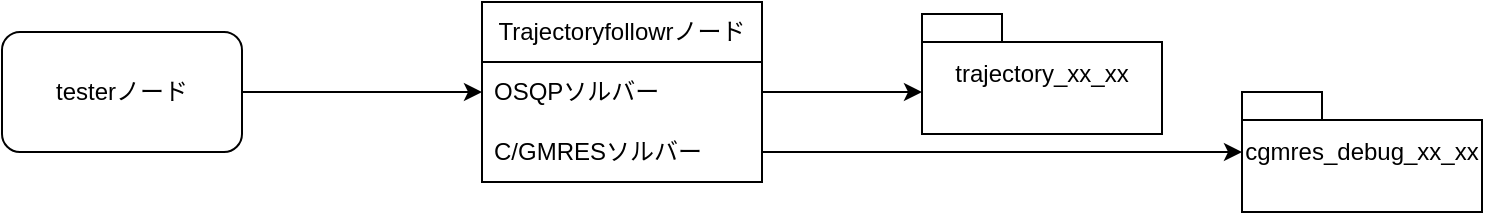 <mxfile version="12.2.4" pages="1"><diagram id="SZ-53vV3gPPtnWqtoAIy" name="Page-1"><mxGraphModel dx="599" dy="321" grid="0" gridSize="10" guides="1" tooltips="1" connect="1" arrows="1" fold="1" page="1" pageScale="1" pageWidth="827" pageHeight="1169" math="0" shadow="0"><root><mxCell id="0"/><mxCell id="1" parent="0"/><mxCell id="2" value="testerノード" style="rounded=1;whiteSpace=wrap;html=1;" parent="1" vertex="1"><mxGeometry x="40" y="35" width="120" height="60" as="geometry"/></mxCell><mxCell id="3" value="Trajectoryfollowrノード" style="swimlane;fontStyle=0;childLayout=stackLayout;horizontal=1;startSize=30;horizontalStack=0;resizeParent=1;resizeParentMax=0;resizeLast=0;collapsible=1;marginBottom=0;whiteSpace=wrap;html=1;" parent="1" vertex="1"><mxGeometry x="280" y="20" width="140" height="90" as="geometry"/></mxCell><mxCell id="15" value="OSQPソルバー" style="text;strokeColor=none;fillColor=none;align=left;verticalAlign=middle;spacingLeft=4;spacingRight=4;overflow=hidden;points=[[0,0.5],[1,0.5]];portConstraint=eastwest;rotatable=0;whiteSpace=wrap;html=1;" parent="3" vertex="1"><mxGeometry y="30" width="140" height="30" as="geometry"/></mxCell><mxCell id="16" value="C/GMRESソルバー" style="text;strokeColor=none;fillColor=none;align=left;verticalAlign=middle;spacingLeft=4;spacingRight=4;overflow=hidden;points=[[0,0.5],[1,0.5]];portConstraint=eastwest;rotatable=0;whiteSpace=wrap;html=1;" parent="3" vertex="1"><mxGeometry y="60" width="140" height="30" as="geometry"/></mxCell><mxCell id="9" value="" style="endArrow=classic;html=1;exitX=1;exitY=0.5;exitDx=0;exitDy=0;entryX=0;entryY=0.5;entryDx=0;entryDy=0;" parent="1" source="2" target="3" edge="1"><mxGeometry width="50" height="50" relative="1" as="geometry"><mxPoint x="400" y="320" as="sourcePoint"/><mxPoint x="450" y="270" as="targetPoint"/></mxGeometry></mxCell><mxCell id="21" value="" style="shape=folder;fontStyle=1;spacingTop=10;tabWidth=40;tabHeight=14;tabPosition=left;html=1;whiteSpace=wrap;" parent="1" vertex="1"><mxGeometry x="500" y="26" width="120" height="60" as="geometry"/></mxCell><mxCell id="23" value="trajectory_xx_xx" style="text;html=1;strokeColor=none;fillColor=none;align=center;verticalAlign=middle;whiteSpace=wrap;rounded=0;" parent="1" vertex="1"><mxGeometry x="520" y="41" width="80" height="30" as="geometry"/></mxCell><mxCell id="22" value="" style="endArrow=classic;html=1;exitX=1;exitY=0.5;exitDx=0;exitDy=0;" parent="1" source="15" edge="1"><mxGeometry width="50" height="50" relative="1" as="geometry"><mxPoint x="400" y="320" as="sourcePoint"/><mxPoint x="500" y="65" as="targetPoint"/></mxGeometry></mxCell><mxCell id="26" value="" style="shape=folder;fontStyle=1;spacingTop=10;tabWidth=40;tabHeight=14;tabPosition=left;html=1;whiteSpace=wrap;" parent="1" vertex="1"><mxGeometry x="660" y="65" width="120" height="60" as="geometry"/></mxCell><mxCell id="27" value="cgmres_debug_xx_xx" style="text;html=1;strokeColor=none;fillColor=none;align=center;verticalAlign=middle;whiteSpace=wrap;rounded=0;" parent="1" vertex="1"><mxGeometry x="660" y="80" width="120" height="30" as="geometry"/></mxCell><mxCell id="20" value="" style="endArrow=classic;html=1;exitX=1;exitY=0.5;exitDx=0;exitDy=0;" parent="1" source="16" edge="1"><mxGeometry width="50" height="50" relative="1" as="geometry"><mxPoint x="400" y="320" as="sourcePoint"/><mxPoint x="660" y="95" as="targetPoint"/></mxGeometry></mxCell></root></mxGraphModel></diagram></mxfile>

